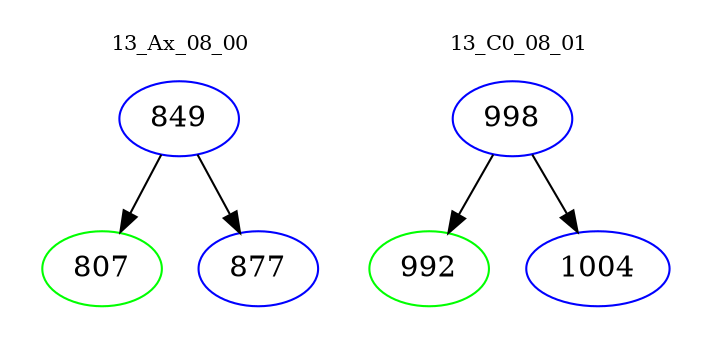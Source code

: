 digraph{
subgraph cluster_0 {
color = white
label = "13_Ax_08_00";
fontsize=10;
T0_849 [label="849", color="blue"]
T0_849 -> T0_807 [color="black"]
T0_807 [label="807", color="green"]
T0_849 -> T0_877 [color="black"]
T0_877 [label="877", color="blue"]
}
subgraph cluster_1 {
color = white
label = "13_C0_08_01";
fontsize=10;
T1_998 [label="998", color="blue"]
T1_998 -> T1_992 [color="black"]
T1_992 [label="992", color="green"]
T1_998 -> T1_1004 [color="black"]
T1_1004 [label="1004", color="blue"]
}
}
